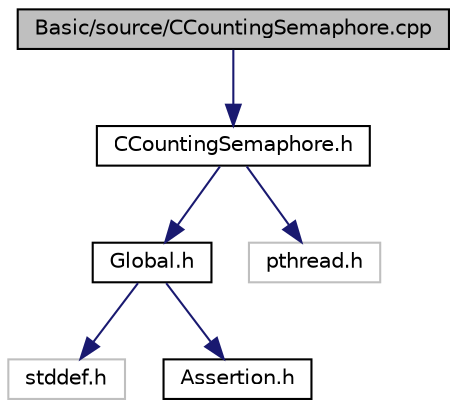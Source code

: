 digraph "Basic/source/CCountingSemaphore.cpp"
{
  edge [fontname="Helvetica",fontsize="10",labelfontname="Helvetica",labelfontsize="10"];
  node [fontname="Helvetica",fontsize="10",shape=record];
  Node1 [label="Basic/source/CCountingSemaphore.cpp",height=0.2,width=0.4,color="black", fillcolor="grey75", style="filled" fontcolor="black"];
  Node1 -> Node2 [color="midnightblue",fontsize="10",style="solid",fontname="Helvetica"];
  Node2 [label="CCountingSemaphore.h",height=0.2,width=0.4,color="black", fillcolor="white", style="filled",URL="$CCountingSemaphore_8h.html"];
  Node2 -> Node3 [color="midnightblue",fontsize="10",style="solid",fontname="Helvetica"];
  Node3 [label="Global.h",height=0.2,width=0.4,color="black", fillcolor="white", style="filled",URL="$Global_8h.html"];
  Node3 -> Node4 [color="midnightblue",fontsize="10",style="solid",fontname="Helvetica"];
  Node4 [label="stddef.h",height=0.2,width=0.4,color="grey75", fillcolor="white", style="filled"];
  Node3 -> Node5 [color="midnightblue",fontsize="10",style="solid",fontname="Helvetica"];
  Node5 [label="Assertion.h",height=0.2,width=0.4,color="black", fillcolor="white", style="filled",URL="$Assertion_8h.html"];
  Node2 -> Node6 [color="midnightblue",fontsize="10",style="solid",fontname="Helvetica"];
  Node6 [label="pthread.h",height=0.2,width=0.4,color="grey75", fillcolor="white", style="filled"];
}
